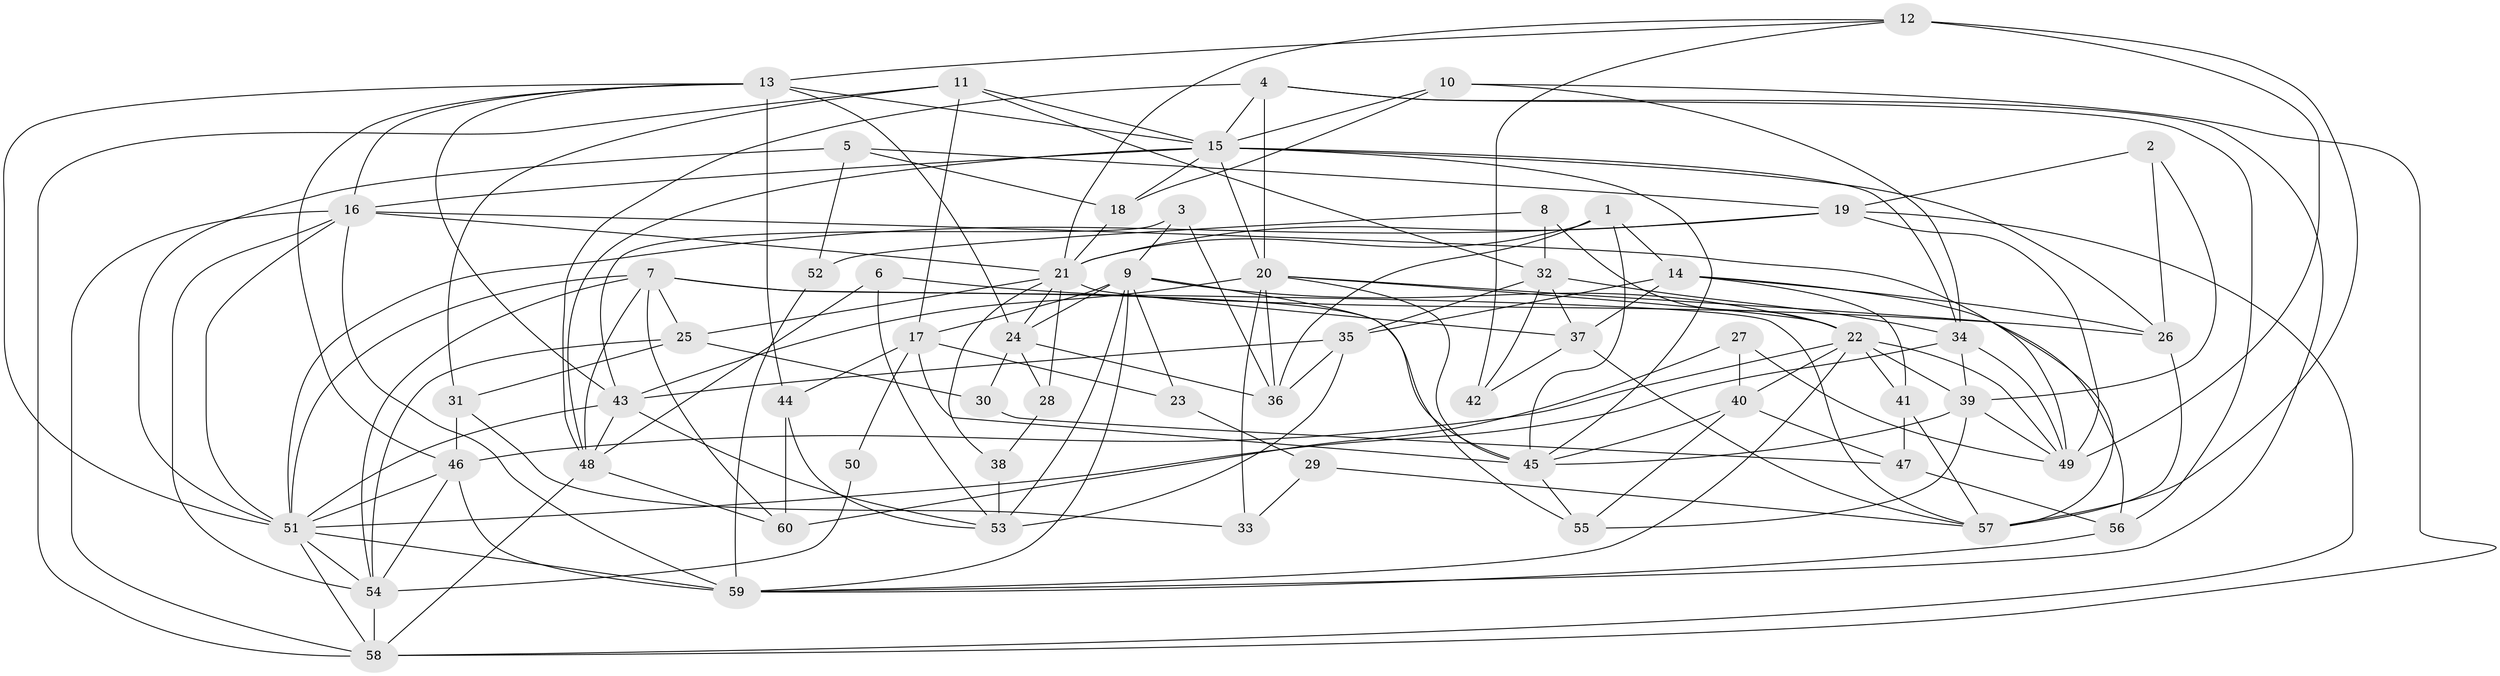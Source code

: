 // original degree distribution, {4: 0.226890756302521, 5: 0.20168067226890757, 7: 0.05042016806722689, 2: 0.16806722689075632, 3: 0.25210084033613445, 6: 0.08403361344537816, 8: 0.01680672268907563}
// Generated by graph-tools (version 1.1) at 2025/02/03/09/25 03:02:08]
// undirected, 60 vertices, 161 edges
graph export_dot {
graph [start="1"]
  node [color=gray90,style=filled];
  1;
  2;
  3;
  4;
  5;
  6;
  7;
  8;
  9;
  10;
  11;
  12;
  13;
  14;
  15;
  16;
  17;
  18;
  19;
  20;
  21;
  22;
  23;
  24;
  25;
  26;
  27;
  28;
  29;
  30;
  31;
  32;
  33;
  34;
  35;
  36;
  37;
  38;
  39;
  40;
  41;
  42;
  43;
  44;
  45;
  46;
  47;
  48;
  49;
  50;
  51;
  52;
  53;
  54;
  55;
  56;
  57;
  58;
  59;
  60;
  1 -- 14 [weight=1.0];
  1 -- 21 [weight=1.0];
  1 -- 36 [weight=1.0];
  1 -- 45 [weight=1.0];
  2 -- 19 [weight=1.0];
  2 -- 26 [weight=1.0];
  2 -- 39 [weight=1.0];
  3 -- 9 [weight=1.0];
  3 -- 36 [weight=1.0];
  3 -- 43 [weight=1.0];
  4 -- 15 [weight=1.0];
  4 -- 20 [weight=1.0];
  4 -- 48 [weight=1.0];
  4 -- 56 [weight=1.0];
  4 -- 59 [weight=1.0];
  5 -- 18 [weight=1.0];
  5 -- 19 [weight=1.0];
  5 -- 51 [weight=1.0];
  5 -- 52 [weight=1.0];
  6 -- 26 [weight=1.0];
  6 -- 48 [weight=1.0];
  6 -- 53 [weight=1.0];
  7 -- 25 [weight=1.0];
  7 -- 45 [weight=1.0];
  7 -- 48 [weight=1.0];
  7 -- 51 [weight=1.0];
  7 -- 54 [weight=1.0];
  7 -- 57 [weight=1.0];
  7 -- 60 [weight=1.0];
  8 -- 22 [weight=1.0];
  8 -- 32 [weight=2.0];
  8 -- 52 [weight=1.0];
  9 -- 17 [weight=1.0];
  9 -- 22 [weight=1.0];
  9 -- 23 [weight=1.0];
  9 -- 24 [weight=2.0];
  9 -- 53 [weight=2.0];
  9 -- 55 [weight=1.0];
  9 -- 59 [weight=1.0];
  10 -- 15 [weight=1.0];
  10 -- 18 [weight=1.0];
  10 -- 34 [weight=1.0];
  10 -- 58 [weight=2.0];
  11 -- 15 [weight=1.0];
  11 -- 17 [weight=1.0];
  11 -- 31 [weight=1.0];
  11 -- 32 [weight=1.0];
  11 -- 58 [weight=1.0];
  12 -- 13 [weight=1.0];
  12 -- 21 [weight=1.0];
  12 -- 42 [weight=1.0];
  12 -- 49 [weight=2.0];
  12 -- 57 [weight=1.0];
  13 -- 15 [weight=1.0];
  13 -- 16 [weight=1.0];
  13 -- 24 [weight=1.0];
  13 -- 43 [weight=1.0];
  13 -- 44 [weight=2.0];
  13 -- 46 [weight=1.0];
  13 -- 51 [weight=1.0];
  14 -- 26 [weight=1.0];
  14 -- 35 [weight=2.0];
  14 -- 37 [weight=1.0];
  14 -- 41 [weight=1.0];
  14 -- 57 [weight=1.0];
  15 -- 16 [weight=1.0];
  15 -- 18 [weight=1.0];
  15 -- 20 [weight=1.0];
  15 -- 26 [weight=1.0];
  15 -- 34 [weight=1.0];
  15 -- 45 [weight=1.0];
  15 -- 48 [weight=1.0];
  16 -- 21 [weight=2.0];
  16 -- 49 [weight=1.0];
  16 -- 51 [weight=1.0];
  16 -- 54 [weight=1.0];
  16 -- 58 [weight=1.0];
  16 -- 59 [weight=1.0];
  17 -- 23 [weight=1.0];
  17 -- 44 [weight=1.0];
  17 -- 45 [weight=1.0];
  17 -- 50 [weight=1.0];
  18 -- 21 [weight=1.0];
  19 -- 21 [weight=1.0];
  19 -- 49 [weight=1.0];
  19 -- 51 [weight=1.0];
  19 -- 58 [weight=1.0];
  20 -- 22 [weight=1.0];
  20 -- 33 [weight=1.0];
  20 -- 36 [weight=3.0];
  20 -- 43 [weight=1.0];
  20 -- 45 [weight=1.0];
  20 -- 56 [weight=1.0];
  21 -- 24 [weight=1.0];
  21 -- 25 [weight=1.0];
  21 -- 28 [weight=1.0];
  21 -- 37 [weight=1.0];
  21 -- 38 [weight=1.0];
  22 -- 39 [weight=1.0];
  22 -- 40 [weight=1.0];
  22 -- 41 [weight=1.0];
  22 -- 46 [weight=1.0];
  22 -- 49 [weight=1.0];
  22 -- 59 [weight=1.0];
  23 -- 29 [weight=1.0];
  24 -- 28 [weight=2.0];
  24 -- 30 [weight=1.0];
  24 -- 36 [weight=1.0];
  25 -- 30 [weight=1.0];
  25 -- 31 [weight=1.0];
  25 -- 54 [weight=1.0];
  26 -- 57 [weight=1.0];
  27 -- 40 [weight=1.0];
  27 -- 49 [weight=1.0];
  27 -- 60 [weight=1.0];
  28 -- 38 [weight=1.0];
  29 -- 33 [weight=1.0];
  29 -- 57 [weight=1.0];
  30 -- 47 [weight=1.0];
  31 -- 33 [weight=1.0];
  31 -- 46 [weight=1.0];
  32 -- 34 [weight=1.0];
  32 -- 35 [weight=2.0];
  32 -- 37 [weight=1.0];
  32 -- 42 [weight=1.0];
  34 -- 39 [weight=1.0];
  34 -- 49 [weight=1.0];
  34 -- 51 [weight=1.0];
  35 -- 36 [weight=2.0];
  35 -- 43 [weight=1.0];
  35 -- 53 [weight=1.0];
  37 -- 42 [weight=1.0];
  37 -- 57 [weight=1.0];
  38 -- 53 [weight=1.0];
  39 -- 45 [weight=1.0];
  39 -- 49 [weight=1.0];
  39 -- 55 [weight=1.0];
  40 -- 45 [weight=1.0];
  40 -- 47 [weight=1.0];
  40 -- 55 [weight=1.0];
  41 -- 47 [weight=1.0];
  41 -- 57 [weight=1.0];
  43 -- 48 [weight=1.0];
  43 -- 51 [weight=3.0];
  43 -- 53 [weight=1.0];
  44 -- 53 [weight=1.0];
  44 -- 60 [weight=1.0];
  45 -- 55 [weight=1.0];
  46 -- 51 [weight=1.0];
  46 -- 54 [weight=1.0];
  46 -- 59 [weight=1.0];
  47 -- 56 [weight=1.0];
  48 -- 58 [weight=1.0];
  48 -- 60 [weight=1.0];
  50 -- 54 [weight=1.0];
  51 -- 54 [weight=1.0];
  51 -- 58 [weight=1.0];
  51 -- 59 [weight=2.0];
  52 -- 59 [weight=1.0];
  54 -- 58 [weight=2.0];
  56 -- 59 [weight=1.0];
}

